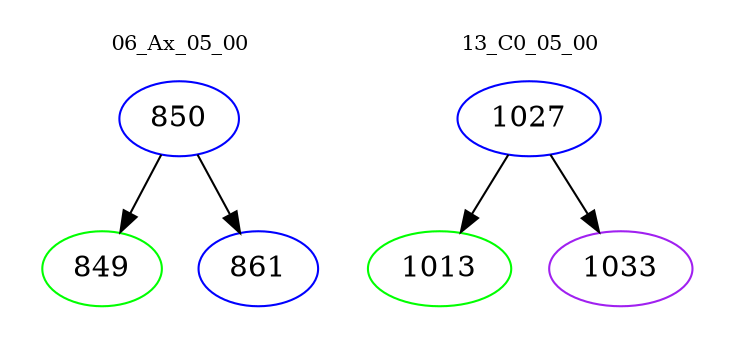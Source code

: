 digraph{
subgraph cluster_0 {
color = white
label = "06_Ax_05_00";
fontsize=10;
T0_850 [label="850", color="blue"]
T0_850 -> T0_849 [color="black"]
T0_849 [label="849", color="green"]
T0_850 -> T0_861 [color="black"]
T0_861 [label="861", color="blue"]
}
subgraph cluster_1 {
color = white
label = "13_C0_05_00";
fontsize=10;
T1_1027 [label="1027", color="blue"]
T1_1027 -> T1_1013 [color="black"]
T1_1013 [label="1013", color="green"]
T1_1027 -> T1_1033 [color="black"]
T1_1033 [label="1033", color="purple"]
}
}
